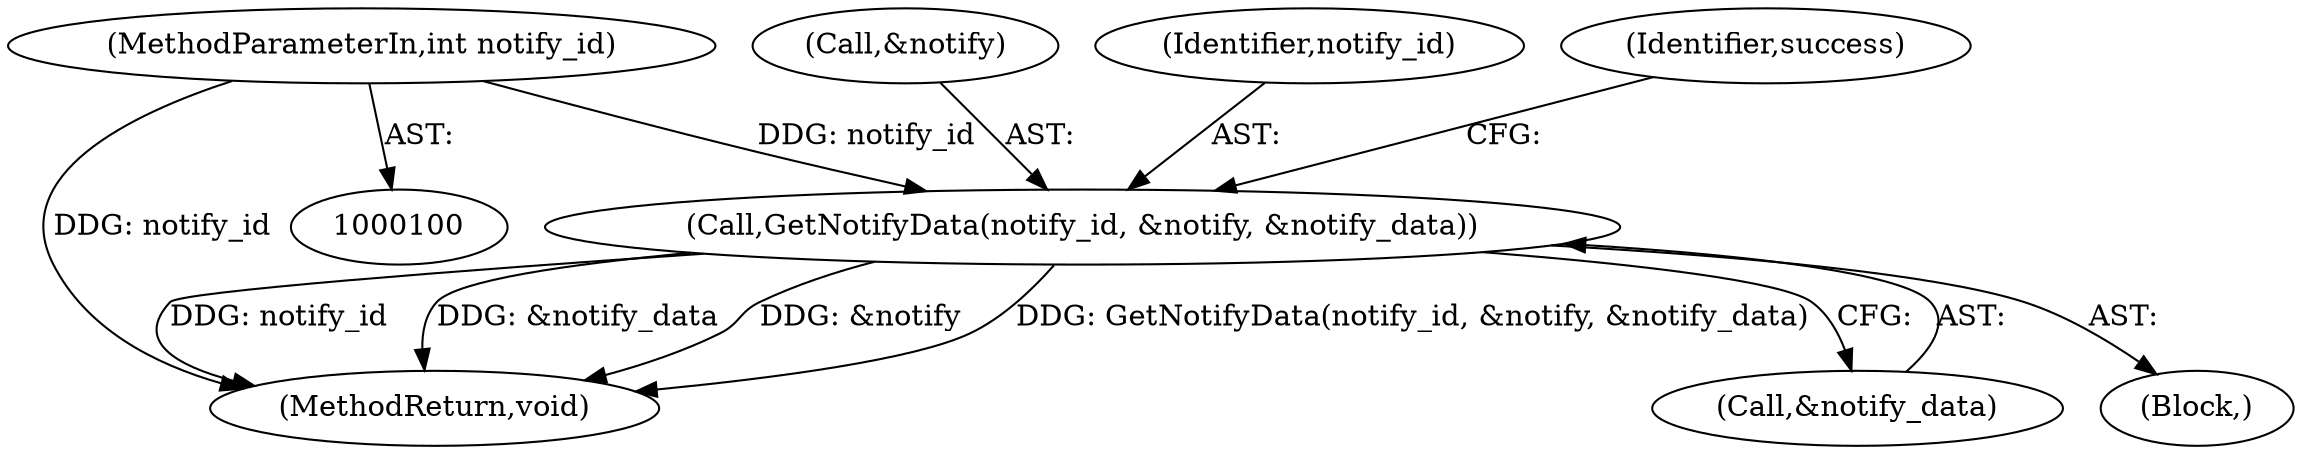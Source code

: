 digraph "0_Chrome_ea3d1d84be3d6f97bf50e76511c9e26af6895533_33@pointer" {
"1000108" [label="(Call,GetNotifyData(notify_id, &notify, &notify_data))"];
"1000104" [label="(MethodParameterIn,int notify_id)"];
"1000135" [label="(MethodReturn,void)"];
"1000112" [label="(Call,&notify_data)"];
"1000110" [label="(Call,&notify)"];
"1000105" [label="(Block,)"];
"1000109" [label="(Identifier,notify_id)"];
"1000115" [label="(Identifier,success)"];
"1000108" [label="(Call,GetNotifyData(notify_id, &notify, &notify_data))"];
"1000104" [label="(MethodParameterIn,int notify_id)"];
"1000108" -> "1000105"  [label="AST: "];
"1000108" -> "1000112"  [label="CFG: "];
"1000109" -> "1000108"  [label="AST: "];
"1000110" -> "1000108"  [label="AST: "];
"1000112" -> "1000108"  [label="AST: "];
"1000115" -> "1000108"  [label="CFG: "];
"1000108" -> "1000135"  [label="DDG: GetNotifyData(notify_id, &notify, &notify_data)"];
"1000108" -> "1000135"  [label="DDG: notify_id"];
"1000108" -> "1000135"  [label="DDG: &notify_data"];
"1000108" -> "1000135"  [label="DDG: &notify"];
"1000104" -> "1000108"  [label="DDG: notify_id"];
"1000104" -> "1000100"  [label="AST: "];
"1000104" -> "1000135"  [label="DDG: notify_id"];
}
